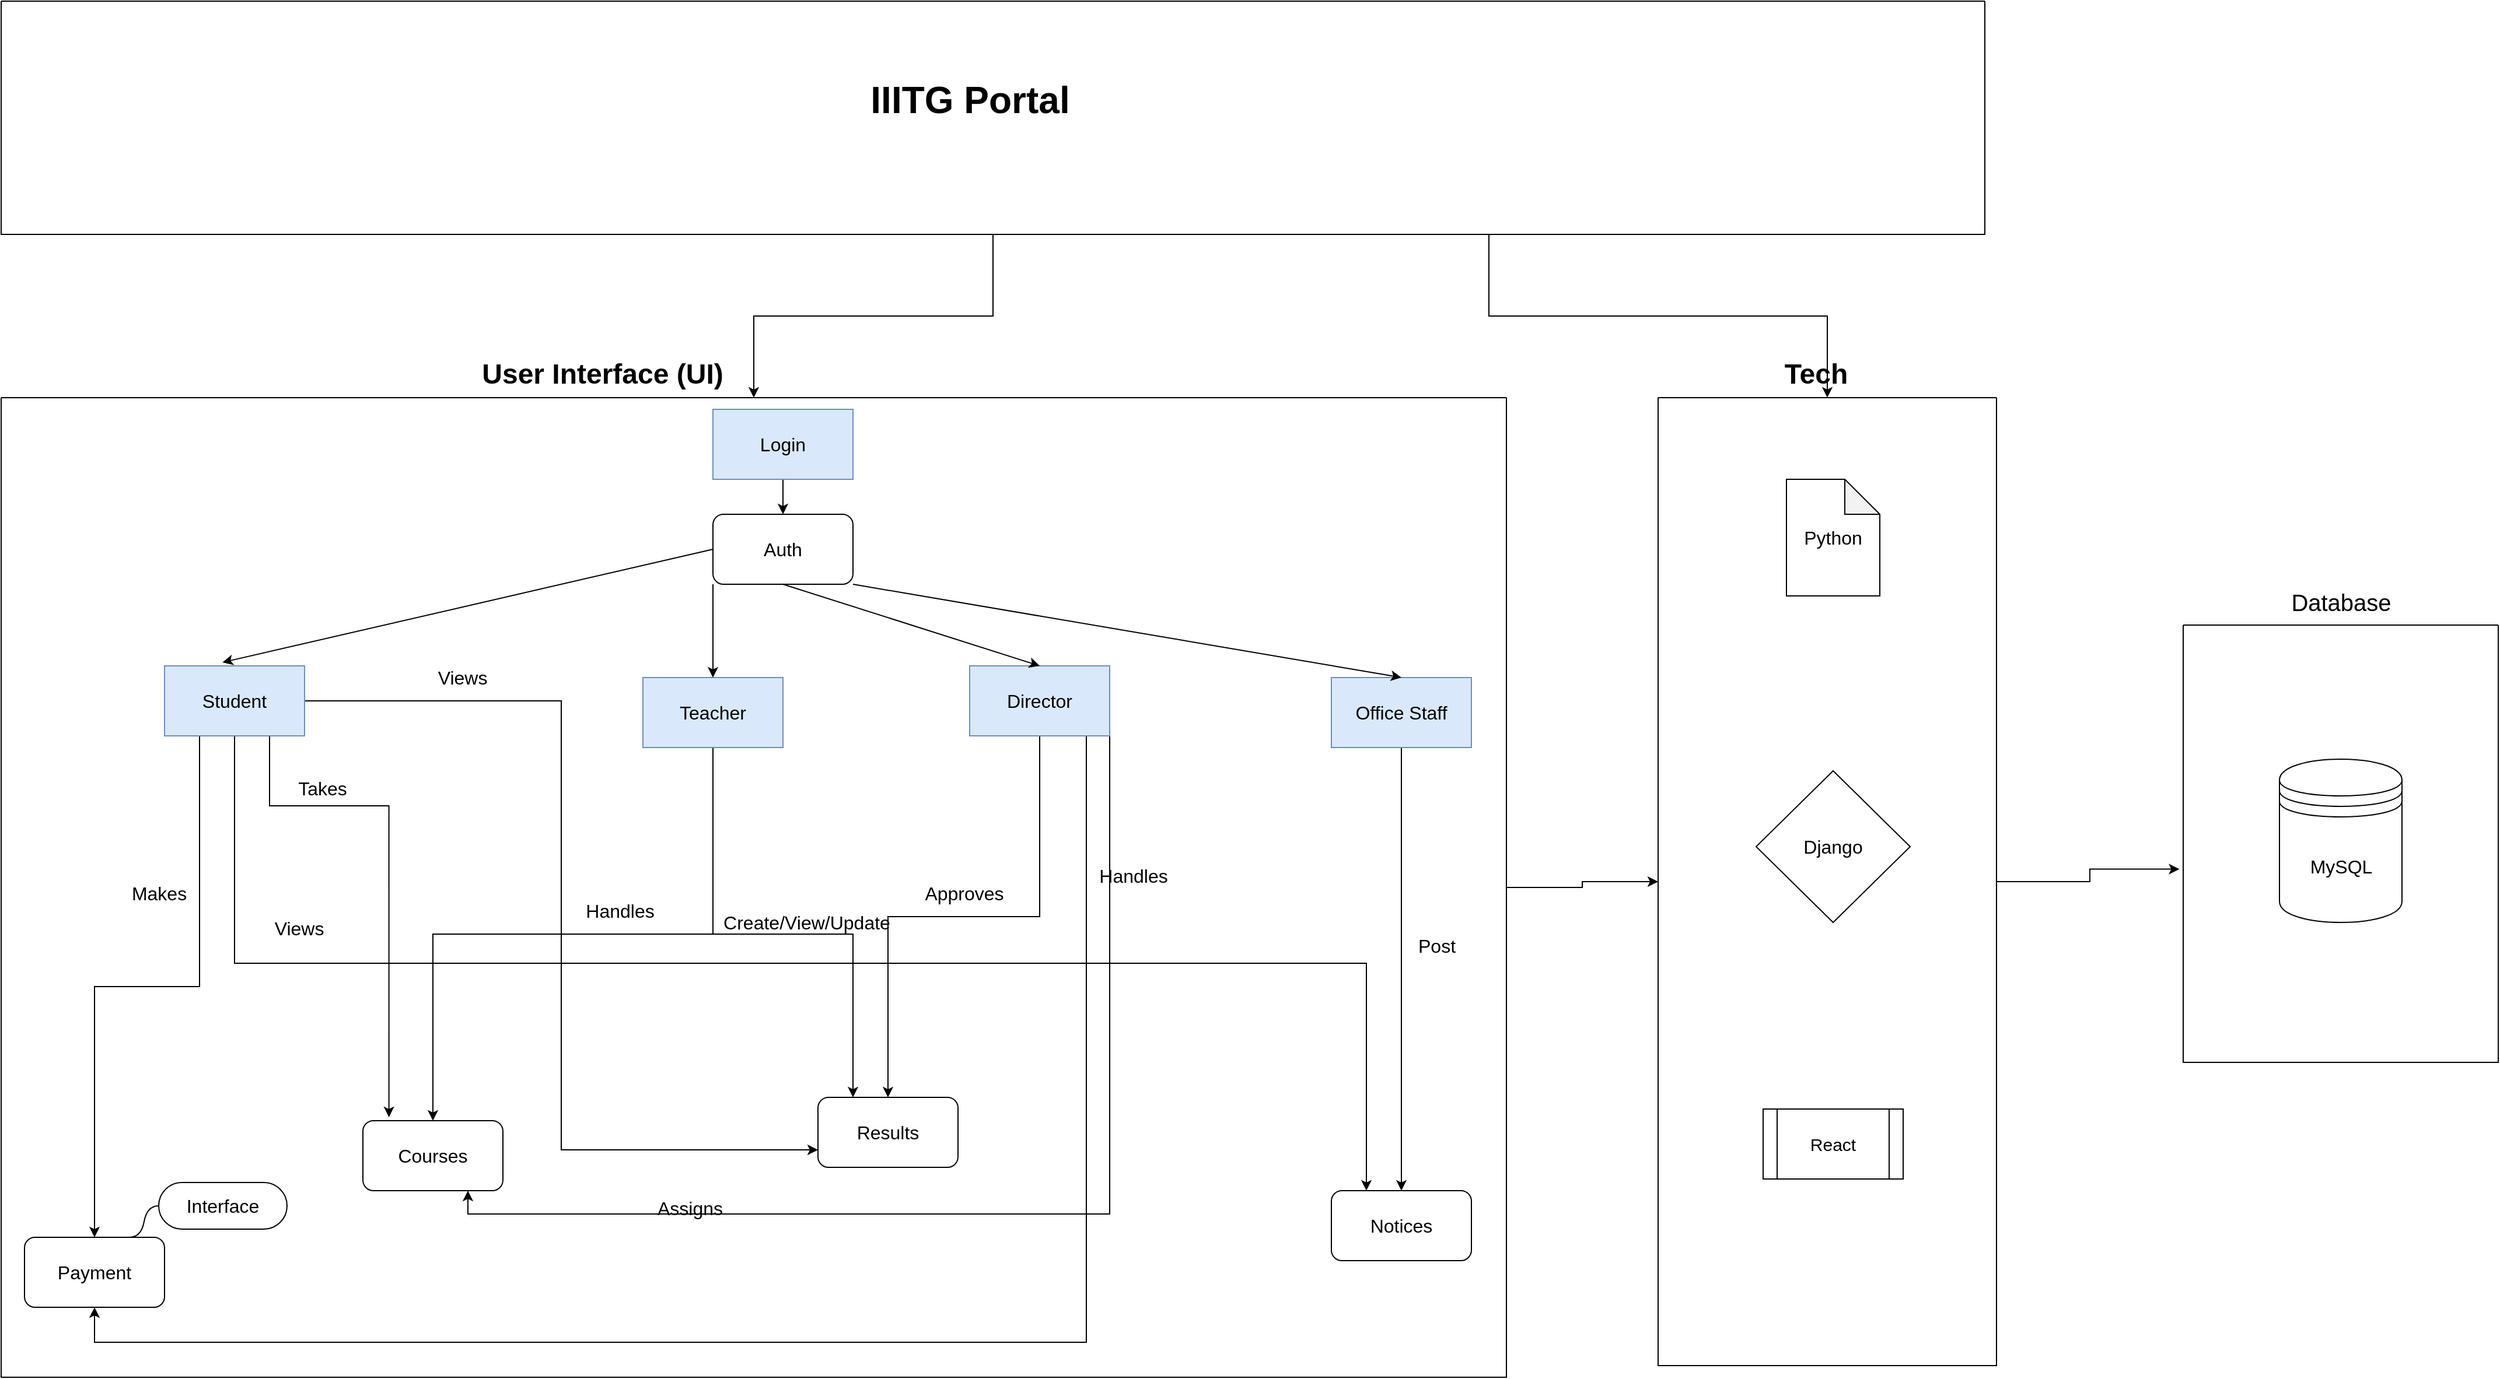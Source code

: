 <mxfile version="20.8.16" type="github">
  <diagram name="Page-1" id="5f0bae14-7c28-e335-631c-24af17079c00">
    <mxGraphModel dx="3136" dy="1663" grid="1" gridSize="10" guides="1" tooltips="1" connect="1" arrows="1" fold="1" page="1" pageScale="1" pageWidth="1100" pageHeight="850" background="none" math="0" shadow="0">
      <root>
        <mxCell id="0" />
        <mxCell id="1" parent="0" />
        <mxCell id="IGgQg_8KnwVarghvvdzZ-70" style="edgeStyle=orthogonalEdgeStyle;rounded=0;orthogonalLoop=1;jettySize=auto;html=1;exitX=0.5;exitY=1;exitDx=0;exitDy=0;entryX=0.5;entryY=0;entryDx=0;entryDy=0;fontSize=16;" parent="1" source="IGgQg_8KnwVarghvvdzZ-7" target="IGgQg_8KnwVarghvvdzZ-11" edge="1">
          <mxGeometry relative="1" as="geometry" />
        </mxCell>
        <mxCell id="IGgQg_8KnwVarghvvdzZ-7" value="Login" style="rounded=0;whiteSpace=wrap;html=1;fontSize=16;fillColor=#dae8fc;strokeColor=#6c8ebf;" parent="1" vertex="1">
          <mxGeometry x="360" y="10" width="120" height="60" as="geometry" />
        </mxCell>
        <mxCell id="IGgQg_8KnwVarghvvdzZ-30" style="edgeStyle=orthogonalEdgeStyle;rounded=0;orthogonalLoop=1;jettySize=auto;html=1;exitX=0.75;exitY=1;exitDx=0;exitDy=0;entryX=0.186;entryY=-0.05;entryDx=0;entryDy=0;entryPerimeter=0;fontSize=16;" parent="1" source="IGgQg_8KnwVarghvvdzZ-8" target="IGgQg_8KnwVarghvvdzZ-13" edge="1">
          <mxGeometry relative="1" as="geometry">
            <Array as="points">
              <mxPoint x="-20" y="350" />
              <mxPoint x="82" y="350" />
            </Array>
          </mxGeometry>
        </mxCell>
        <mxCell id="IGgQg_8KnwVarghvvdzZ-34" style="edgeStyle=orthogonalEdgeStyle;rounded=0;orthogonalLoop=1;jettySize=auto;html=1;exitX=0.25;exitY=1;exitDx=0;exitDy=0;fontSize=16;" parent="1" source="IGgQg_8KnwVarghvvdzZ-8" target="IGgQg_8KnwVarghvvdzZ-15" edge="1">
          <mxGeometry relative="1" as="geometry" />
        </mxCell>
        <mxCell id="IGgQg_8KnwVarghvvdzZ-36" style="edgeStyle=orthogonalEdgeStyle;rounded=0;orthogonalLoop=1;jettySize=auto;html=1;exitX=0.5;exitY=1;exitDx=0;exitDy=0;entryX=0.25;entryY=0;entryDx=0;entryDy=0;fontSize=16;" parent="1" source="IGgQg_8KnwVarghvvdzZ-8" target="IGgQg_8KnwVarghvvdzZ-16" edge="1">
          <mxGeometry relative="1" as="geometry" />
        </mxCell>
        <mxCell id="IGgQg_8KnwVarghvvdzZ-47" style="edgeStyle=orthogonalEdgeStyle;rounded=0;orthogonalLoop=1;jettySize=auto;html=1;exitX=1;exitY=0.5;exitDx=0;exitDy=0;entryX=0;entryY=0.75;entryDx=0;entryDy=0;fontSize=16;" parent="1" source="IGgQg_8KnwVarghvvdzZ-8" target="IGgQg_8KnwVarghvvdzZ-14" edge="1">
          <mxGeometry relative="1" as="geometry" />
        </mxCell>
        <mxCell id="IGgQg_8KnwVarghvvdzZ-8" value="Student" style="rounded=0;whiteSpace=wrap;html=1;fontSize=16;fillColor=#dae8fc;strokeColor=#6c8ebf;" parent="1" vertex="1">
          <mxGeometry x="-110" y="230" width="120" height="60" as="geometry" />
        </mxCell>
        <mxCell id="IGgQg_8KnwVarghvvdzZ-37" style="edgeStyle=orthogonalEdgeStyle;rounded=0;orthogonalLoop=1;jettySize=auto;html=1;exitX=0.5;exitY=1;exitDx=0;exitDy=0;fontSize=16;" parent="1" source="IGgQg_8KnwVarghvvdzZ-9" target="IGgQg_8KnwVarghvvdzZ-13" edge="1">
          <mxGeometry relative="1" as="geometry" />
        </mxCell>
        <mxCell id="IGgQg_8KnwVarghvvdzZ-49" style="edgeStyle=orthogonalEdgeStyle;rounded=0;orthogonalLoop=1;jettySize=auto;html=1;exitX=0.5;exitY=1;exitDx=0;exitDy=0;entryX=0.25;entryY=0;entryDx=0;entryDy=0;fontSize=16;" parent="1" source="IGgQg_8KnwVarghvvdzZ-9" target="IGgQg_8KnwVarghvvdzZ-14" edge="1">
          <mxGeometry relative="1" as="geometry">
            <Array as="points">
              <mxPoint x="360" y="460" />
              <mxPoint x="480" y="460" />
            </Array>
          </mxGeometry>
        </mxCell>
        <mxCell id="IGgQg_8KnwVarghvvdzZ-9" value="Teacher" style="rounded=0;whiteSpace=wrap;html=1;fontSize=16;fillColor=#dae8fc;strokeColor=#6c8ebf;" parent="1" vertex="1">
          <mxGeometry x="300" y="240" width="120" height="60" as="geometry" />
        </mxCell>
        <mxCell id="IGgQg_8KnwVarghvvdzZ-39" style="edgeStyle=orthogonalEdgeStyle;rounded=0;orthogonalLoop=1;jettySize=auto;html=1;exitX=0.5;exitY=1;exitDx=0;exitDy=0;entryX=0.5;entryY=0;entryDx=0;entryDy=0;fontSize=16;" parent="1" source="IGgQg_8KnwVarghvvdzZ-10" target="IGgQg_8KnwVarghvvdzZ-14" edge="1">
          <mxGeometry relative="1" as="geometry" />
        </mxCell>
        <mxCell id="IGgQg_8KnwVarghvvdzZ-44" style="edgeStyle=orthogonalEdgeStyle;rounded=0;orthogonalLoop=1;jettySize=auto;html=1;exitX=0.75;exitY=1;exitDx=0;exitDy=0;entryX=0.5;entryY=1;entryDx=0;entryDy=0;fontSize=16;" parent="1" source="IGgQg_8KnwVarghvvdzZ-10" target="IGgQg_8KnwVarghvvdzZ-15" edge="1">
          <mxGeometry relative="1" as="geometry">
            <Array as="points">
              <mxPoint x="680" y="810" />
              <mxPoint x="-170" y="810" />
            </Array>
          </mxGeometry>
        </mxCell>
        <mxCell id="IGgQg_8KnwVarghvvdzZ-56" style="edgeStyle=orthogonalEdgeStyle;rounded=0;orthogonalLoop=1;jettySize=auto;html=1;exitX=1;exitY=1;exitDx=0;exitDy=0;entryX=0.75;entryY=1;entryDx=0;entryDy=0;fontSize=16;" parent="1" source="IGgQg_8KnwVarghvvdzZ-10" target="IGgQg_8KnwVarghvvdzZ-13" edge="1">
          <mxGeometry relative="1" as="geometry" />
        </mxCell>
        <mxCell id="IGgQg_8KnwVarghvvdzZ-10" value="Director" style="rounded=0;whiteSpace=wrap;html=1;fontSize=16;fillColor=#dae8fc;strokeColor=#6c8ebf;" parent="1" vertex="1">
          <mxGeometry x="580" y="230" width="120" height="60" as="geometry" />
        </mxCell>
        <mxCell id="IGgQg_8KnwVarghvvdzZ-11" value="Auth" style="rounded=1;whiteSpace=wrap;html=1;fontSize=16;" parent="1" vertex="1">
          <mxGeometry x="360" y="100" width="120" height="60" as="geometry" />
        </mxCell>
        <mxCell id="IGgQg_8KnwVarghvvdzZ-35" style="edgeStyle=orthogonalEdgeStyle;rounded=0;orthogonalLoop=1;jettySize=auto;html=1;exitX=0.5;exitY=1;exitDx=0;exitDy=0;entryX=0.5;entryY=0;entryDx=0;entryDy=0;fontSize=16;" parent="1" source="IGgQg_8KnwVarghvvdzZ-12" target="IGgQg_8KnwVarghvvdzZ-16" edge="1">
          <mxGeometry relative="1" as="geometry" />
        </mxCell>
        <mxCell id="IGgQg_8KnwVarghvvdzZ-12" value="Office Staff" style="rounded=0;whiteSpace=wrap;html=1;fontSize=16;fillColor=#dae8fc;strokeColor=#6c8ebf;" parent="1" vertex="1">
          <mxGeometry x="890" y="240" width="120" height="60" as="geometry" />
        </mxCell>
        <mxCell id="IGgQg_8KnwVarghvvdzZ-13" value="Courses" style="rounded=1;whiteSpace=wrap;html=1;fontSize=16;" parent="1" vertex="1">
          <mxGeometry x="60" y="620" width="120" height="60" as="geometry" />
        </mxCell>
        <mxCell id="IGgQg_8KnwVarghvvdzZ-14" value="Results" style="rounded=1;whiteSpace=wrap;html=1;fontSize=16;" parent="1" vertex="1">
          <mxGeometry x="450" y="600" width="120" height="60" as="geometry" />
        </mxCell>
        <mxCell id="IGgQg_8KnwVarghvvdzZ-15" value="Payment" style="rounded=1;whiteSpace=wrap;html=1;fontSize=16;" parent="1" vertex="1">
          <mxGeometry x="-230" y="720" width="120" height="60" as="geometry" />
        </mxCell>
        <mxCell id="IGgQg_8KnwVarghvvdzZ-16" value="Notices" style="rounded=1;whiteSpace=wrap;html=1;fontSize=16;" parent="1" vertex="1">
          <mxGeometry x="890" y="680" width="120" height="60" as="geometry" />
        </mxCell>
        <mxCell id="IGgQg_8KnwVarghvvdzZ-28" value="Views" style="text;html=1;align=center;verticalAlign=middle;resizable=0;points=[];autosize=1;strokeColor=none;fillColor=none;fontSize=16;" parent="1" vertex="1">
          <mxGeometry x="110" y="225" width="70" height="30" as="geometry" />
        </mxCell>
        <mxCell id="IGgQg_8KnwVarghvvdzZ-31" value="Takes" style="text;html=1;align=center;verticalAlign=middle;resizable=0;points=[];autosize=1;strokeColor=none;fillColor=none;fontSize=16;" parent="1" vertex="1">
          <mxGeometry x="-10" y="320" width="70" height="30" as="geometry" />
        </mxCell>
        <mxCell id="IGgQg_8KnwVarghvvdzZ-40" value="Approves" style="text;html=1;align=center;verticalAlign=middle;resizable=0;points=[];autosize=1;strokeColor=none;fillColor=none;fontSize=16;" parent="1" vertex="1">
          <mxGeometry x="530" y="410" width="90" height="30" as="geometry" />
        </mxCell>
        <mxCell id="IGgQg_8KnwVarghvvdzZ-41" value="Post" style="text;html=1;align=center;verticalAlign=middle;resizable=0;points=[];autosize=1;strokeColor=none;fillColor=none;fontSize=16;" parent="1" vertex="1">
          <mxGeometry x="950" y="455" width="60" height="30" as="geometry" />
        </mxCell>
        <mxCell id="IGgQg_8KnwVarghvvdzZ-42" value="Views" style="text;html=1;align=center;verticalAlign=middle;resizable=0;points=[];autosize=1;strokeColor=none;fillColor=none;fontSize=16;" parent="1" vertex="1">
          <mxGeometry x="-30" y="440" width="70" height="30" as="geometry" />
        </mxCell>
        <mxCell id="IGgQg_8KnwVarghvvdzZ-43" value="Makes" style="text;html=1;align=center;verticalAlign=middle;resizable=0;points=[];autosize=1;strokeColor=none;fillColor=none;fontSize=16;" parent="1" vertex="1">
          <mxGeometry x="-150" y="410" width="70" height="30" as="geometry" />
        </mxCell>
        <mxCell id="IGgQg_8KnwVarghvvdzZ-48" value="Handles" style="text;html=1;align=center;verticalAlign=middle;resizable=0;points=[];autosize=1;strokeColor=none;fillColor=none;fontSize=16;" parent="1" vertex="1">
          <mxGeometry x="680" y="395" width="80" height="30" as="geometry" />
        </mxCell>
        <mxCell id="IGgQg_8KnwVarghvvdzZ-50" value="Create/View/Update" style="text;html=1;align=center;verticalAlign=middle;resizable=0;points=[];autosize=1;strokeColor=none;fillColor=none;fontSize=16;" parent="1" vertex="1">
          <mxGeometry x="355" y="435" width="170" height="30" as="geometry" />
        </mxCell>
        <mxCell id="IGgQg_8KnwVarghvvdzZ-51" value="Handles" style="text;html=1;align=center;verticalAlign=middle;resizable=0;points=[];autosize=1;strokeColor=none;fillColor=none;fontSize=16;" parent="1" vertex="1">
          <mxGeometry x="240" y="425" width="80" height="30" as="geometry" />
        </mxCell>
        <mxCell id="IGgQg_8KnwVarghvvdzZ-57" value="Assigns" style="text;html=1;align=center;verticalAlign=middle;resizable=0;points=[];autosize=1;strokeColor=none;fillColor=none;fontSize=16;" parent="1" vertex="1">
          <mxGeometry x="300" y="680" width="80" height="30" as="geometry" />
        </mxCell>
        <mxCell id="IGgQg_8KnwVarghvvdzZ-63" value="" style="endArrow=classic;html=1;rounded=0;fontSize=16;entryX=0.414;entryY=-0.05;entryDx=0;entryDy=0;entryPerimeter=0;exitX=0;exitY=0.5;exitDx=0;exitDy=0;" parent="1" source="IGgQg_8KnwVarghvvdzZ-11" target="IGgQg_8KnwVarghvvdzZ-8" edge="1">
          <mxGeometry width="50" height="50" relative="1" as="geometry">
            <mxPoint x="20" y="130" as="sourcePoint" />
            <mxPoint x="70" y="80" as="targetPoint" />
          </mxGeometry>
        </mxCell>
        <mxCell id="IGgQg_8KnwVarghvvdzZ-64" value="" style="endArrow=classic;html=1;rounded=0;fontSize=16;exitX=0;exitY=1;exitDx=0;exitDy=0;entryX=0.5;entryY=0;entryDx=0;entryDy=0;" parent="1" source="IGgQg_8KnwVarghvvdzZ-11" target="IGgQg_8KnwVarghvvdzZ-9" edge="1">
          <mxGeometry width="50" height="50" relative="1" as="geometry">
            <mxPoint x="-30" y="120" as="sourcePoint" />
            <mxPoint x="360" y="230" as="targetPoint" />
          </mxGeometry>
        </mxCell>
        <mxCell id="IGgQg_8KnwVarghvvdzZ-65" value="" style="endArrow=classic;html=1;rounded=0;fontSize=16;entryX=0.5;entryY=0;entryDx=0;entryDy=0;exitX=0.5;exitY=1;exitDx=0;exitDy=0;" parent="1" source="IGgQg_8KnwVarghvvdzZ-11" target="IGgQg_8KnwVarghvvdzZ-10" edge="1">
          <mxGeometry width="50" height="50" relative="1" as="geometry">
            <mxPoint x="100" y="100" as="sourcePoint" />
            <mxPoint x="150" y="50" as="targetPoint" />
          </mxGeometry>
        </mxCell>
        <mxCell id="IGgQg_8KnwVarghvvdzZ-66" value="" style="endArrow=classic;html=1;rounded=0;fontSize=16;entryX=0.5;entryY=0;entryDx=0;entryDy=0;exitX=1;exitY=1;exitDx=0;exitDy=0;" parent="1" source="IGgQg_8KnwVarghvvdzZ-11" target="IGgQg_8KnwVarghvvdzZ-12" edge="1">
          <mxGeometry width="50" height="50" relative="1" as="geometry">
            <mxPoint x="120" y="110" as="sourcePoint" />
            <mxPoint x="170" y="60" as="targetPoint" />
          </mxGeometry>
        </mxCell>
        <mxCell id="IGgQg_8KnwVarghvvdzZ-67" value="Interface" style="whiteSpace=wrap;html=1;rounded=1;arcSize=50;align=center;verticalAlign=middle;strokeWidth=1;autosize=1;spacing=4;treeFolding=1;treeMoving=1;newEdgeStyle={&quot;edgeStyle&quot;:&quot;entityRelationEdgeStyle&quot;,&quot;startArrow&quot;:&quot;none&quot;,&quot;endArrow&quot;:&quot;none&quot;,&quot;segment&quot;:10,&quot;curved&quot;:1,&quot;sourcePerimeterSpacing&quot;:0,&quot;targetPerimeterSpacing&quot;:0};fontSize=16;" parent="1" vertex="1">
          <mxGeometry x="-115" y="673" width="110" height="40" as="geometry" />
        </mxCell>
        <mxCell id="IGgQg_8KnwVarghvvdzZ-68" value="" style="edgeStyle=entityRelationEdgeStyle;startArrow=none;endArrow=none;segment=10;curved=1;sourcePerimeterSpacing=0;targetPerimeterSpacing=0;rounded=0;fontSize=16;" parent="1" target="IGgQg_8KnwVarghvvdzZ-67" edge="1">
          <mxGeometry relative="1" as="geometry">
            <mxPoint x="-140" y="720" as="sourcePoint" />
          </mxGeometry>
        </mxCell>
        <mxCell id="IGgQg_8KnwVarghvvdzZ-94" style="edgeStyle=orthogonalEdgeStyle;rounded=0;orthogonalLoop=1;jettySize=auto;html=1;exitX=1;exitY=0.5;exitDx=0;exitDy=0;entryX=0;entryY=0.5;entryDx=0;entryDy=0;fontSize=16;" parent="1" source="IGgQg_8KnwVarghvvdzZ-72" target="IGgQg_8KnwVarghvvdzZ-85" edge="1">
          <mxGeometry relative="1" as="geometry" />
        </mxCell>
        <mxCell id="IGgQg_8KnwVarghvvdzZ-72" value="" style="swimlane;startSize=0;fontSize=16;" parent="1" vertex="1">
          <mxGeometry x="-250" width="1290" height="840" as="geometry" />
        </mxCell>
        <mxCell id="BYjW-Z8Fg1tWiA0JsFKe-3" style="edgeStyle=orthogonalEdgeStyle;rounded=0;orthogonalLoop=1;jettySize=auto;html=1;exitX=1;exitY=0.5;exitDx=0;exitDy=0;entryX=-0.012;entryY=0.558;entryDx=0;entryDy=0;entryPerimeter=0;" edge="1" parent="1" source="IGgQg_8KnwVarghvvdzZ-85" target="BYjW-Z8Fg1tWiA0JsFKe-1">
          <mxGeometry relative="1" as="geometry" />
        </mxCell>
        <mxCell id="IGgQg_8KnwVarghvvdzZ-85" value="" style="swimlane;startSize=0;fontSize=16;" parent="1" vertex="1">
          <mxGeometry x="1170" width="290" height="830" as="geometry" />
        </mxCell>
        <mxCell id="IGgQg_8KnwVarghvvdzZ-88" value="Python" style="shape=note;whiteSpace=wrap;html=1;backgroundOutline=1;darkOpacity=0.05;fontSize=16;" parent="IGgQg_8KnwVarghvvdzZ-85" vertex="1">
          <mxGeometry x="110" y="70" width="80" height="100" as="geometry" />
        </mxCell>
        <mxCell id="IGgQg_8KnwVarghvvdzZ-89" value="Django" style="rhombus;whiteSpace=wrap;html=1;fontSize=16;" parent="IGgQg_8KnwVarghvvdzZ-85" vertex="1">
          <mxGeometry x="84" y="320" width="132" height="130" as="geometry" />
        </mxCell>
        <mxCell id="BYjW-Z8Fg1tWiA0JsFKe-4" value="&lt;font style=&quot;font-size: 15px;&quot;&gt;React&lt;/font&gt;" style="shape=process;whiteSpace=wrap;html=1;backgroundOutline=1;" vertex="1" parent="IGgQg_8KnwVarghvvdzZ-85">
          <mxGeometry x="90" y="610" width="120" height="60" as="geometry" />
        </mxCell>
        <mxCell id="IGgQg_8KnwVarghvvdzZ-92" style="edgeStyle=orthogonalEdgeStyle;rounded=0;orthogonalLoop=1;jettySize=auto;html=1;exitX=0.5;exitY=1;exitDx=0;exitDy=0;fontSize=16;" parent="1" source="IGgQg_8KnwVarghvvdzZ-90" target="IGgQg_8KnwVarghvvdzZ-72" edge="1">
          <mxGeometry relative="1" as="geometry" />
        </mxCell>
        <mxCell id="IGgQg_8KnwVarghvvdzZ-93" style="edgeStyle=orthogonalEdgeStyle;rounded=0;orthogonalLoop=1;jettySize=auto;html=1;exitX=0.75;exitY=1;exitDx=0;exitDy=0;entryX=0.5;entryY=0;entryDx=0;entryDy=0;fontSize=16;" parent="1" source="IGgQg_8KnwVarghvvdzZ-90" target="IGgQg_8KnwVarghvvdzZ-85" edge="1">
          <mxGeometry relative="1" as="geometry" />
        </mxCell>
        <mxCell id="IGgQg_8KnwVarghvvdzZ-90" value="" style="swimlane;startSize=0;fontSize=16;" parent="1" vertex="1">
          <mxGeometry x="-250" y="-340" width="1700" height="200" as="geometry" />
        </mxCell>
        <mxCell id="IGgQg_8KnwVarghvvdzZ-96" value="&lt;h1&gt;IIITG Portal&lt;/h1&gt;" style="text;html=1;align=center;verticalAlign=middle;resizable=0;points=[];autosize=1;strokeColor=none;fillColor=none;fontSize=16;" parent="IGgQg_8KnwVarghvvdzZ-90" vertex="1">
          <mxGeometry x="735" y="40" width="190" height="90" as="geometry" />
        </mxCell>
        <mxCell id="IGgQg_8KnwVarghvvdzZ-97" value="&lt;h2&gt;User Interface (UI)&lt;/h2&gt;" style="text;html=1;align=center;verticalAlign=middle;resizable=0;points=[];autosize=1;strokeColor=none;fillColor=none;fontSize=16;" parent="1" vertex="1">
          <mxGeometry x="150" y="-60" width="230" height="80" as="geometry" />
        </mxCell>
        <mxCell id="IGgQg_8KnwVarghvvdzZ-98" value="&lt;h2&gt;Tech&lt;/h2&gt;" style="text;html=1;align=center;verticalAlign=middle;resizable=0;points=[];autosize=1;strokeColor=none;fillColor=none;fontSize=16;" parent="1" vertex="1">
          <mxGeometry x="1265" y="-60" width="80" height="80" as="geometry" />
        </mxCell>
        <mxCell id="BYjW-Z8Fg1tWiA0JsFKe-1" value="" style="swimlane;startSize=0;" vertex="1" parent="1">
          <mxGeometry x="1620" y="195" width="270" height="375" as="geometry" />
        </mxCell>
        <mxCell id="IGgQg_8KnwVarghvvdzZ-87" value="MySQL" style="shape=datastore;whiteSpace=wrap;html=1;fontSize=16;" parent="BYjW-Z8Fg1tWiA0JsFKe-1" vertex="1">
          <mxGeometry x="82.5" y="115" width="105" height="140" as="geometry" />
        </mxCell>
        <mxCell id="BYjW-Z8Fg1tWiA0JsFKe-2" value="&lt;font style=&quot;font-size: 20px;&quot;&gt;Database&lt;/font&gt;" style="text;html=1;align=center;verticalAlign=middle;resizable=0;points=[];autosize=1;strokeColor=none;fillColor=none;" vertex="1" parent="1">
          <mxGeometry x="1700" y="155" width="110" height="40" as="geometry" />
        </mxCell>
      </root>
    </mxGraphModel>
  </diagram>
</mxfile>
